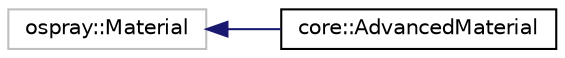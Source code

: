 digraph "Graphical Class Hierarchy"
{
 // LATEX_PDF_SIZE
  edge [fontname="Helvetica",fontsize="10",labelfontname="Helvetica",labelfontsize="10"];
  node [fontname="Helvetica",fontsize="10",shape=record];
  rankdir="LR";
  Node241 [label="ospray::Material",height=0.2,width=0.4,color="grey75", fillcolor="white", style="filled",tooltip=" "];
  Node241 -> Node0 [dir="back",color="midnightblue",fontsize="10",style="solid",fontname="Helvetica"];
  Node0 [label="core::AdvancedMaterial",height=0.2,width=0.4,color="black", fillcolor="white", style="filled",URL="$db/dd9/structcore_1_1AdvancedMaterial.html",tooltip=" "];
}
